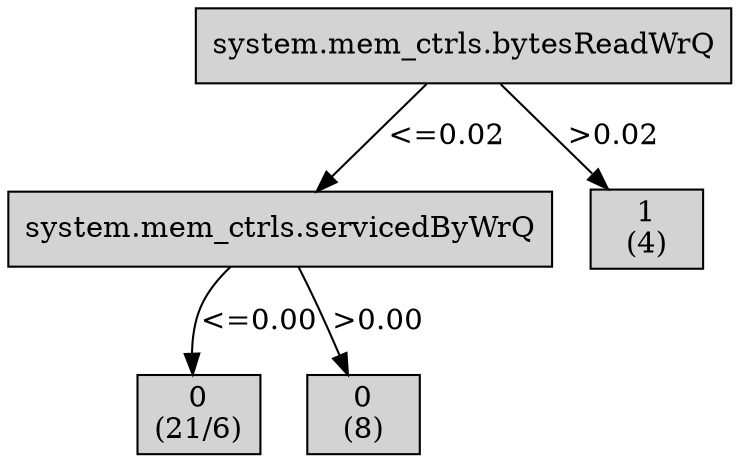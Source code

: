 digraph ID3_Tree {
"0" [shape=box, style=filled, label="system.mem_ctrls.bytesReadWrQ
", weight=1]
"1" [shape=box, style=filled, label="system.mem_ctrls.servicedByWrQ
", weight=2]
0 -> 1 [ label = "<=0.02"];
"2" [shape=box, style=filled, label="0
(21/6)
", weight=3]
1 -> 2 [ label = "<=0.00"];
"3" [shape=box, style=filled, label="0
(8)
", weight=3]
1 -> 3 [ label = ">0.00"];
"4" [shape=box, style=filled, label="1
(4)
", weight=2]
0 -> 4 [ label = ">0.02"];
{rank=same; 0;};
{rank=same; 1;4;};
{rank=same; 2;3;};
}